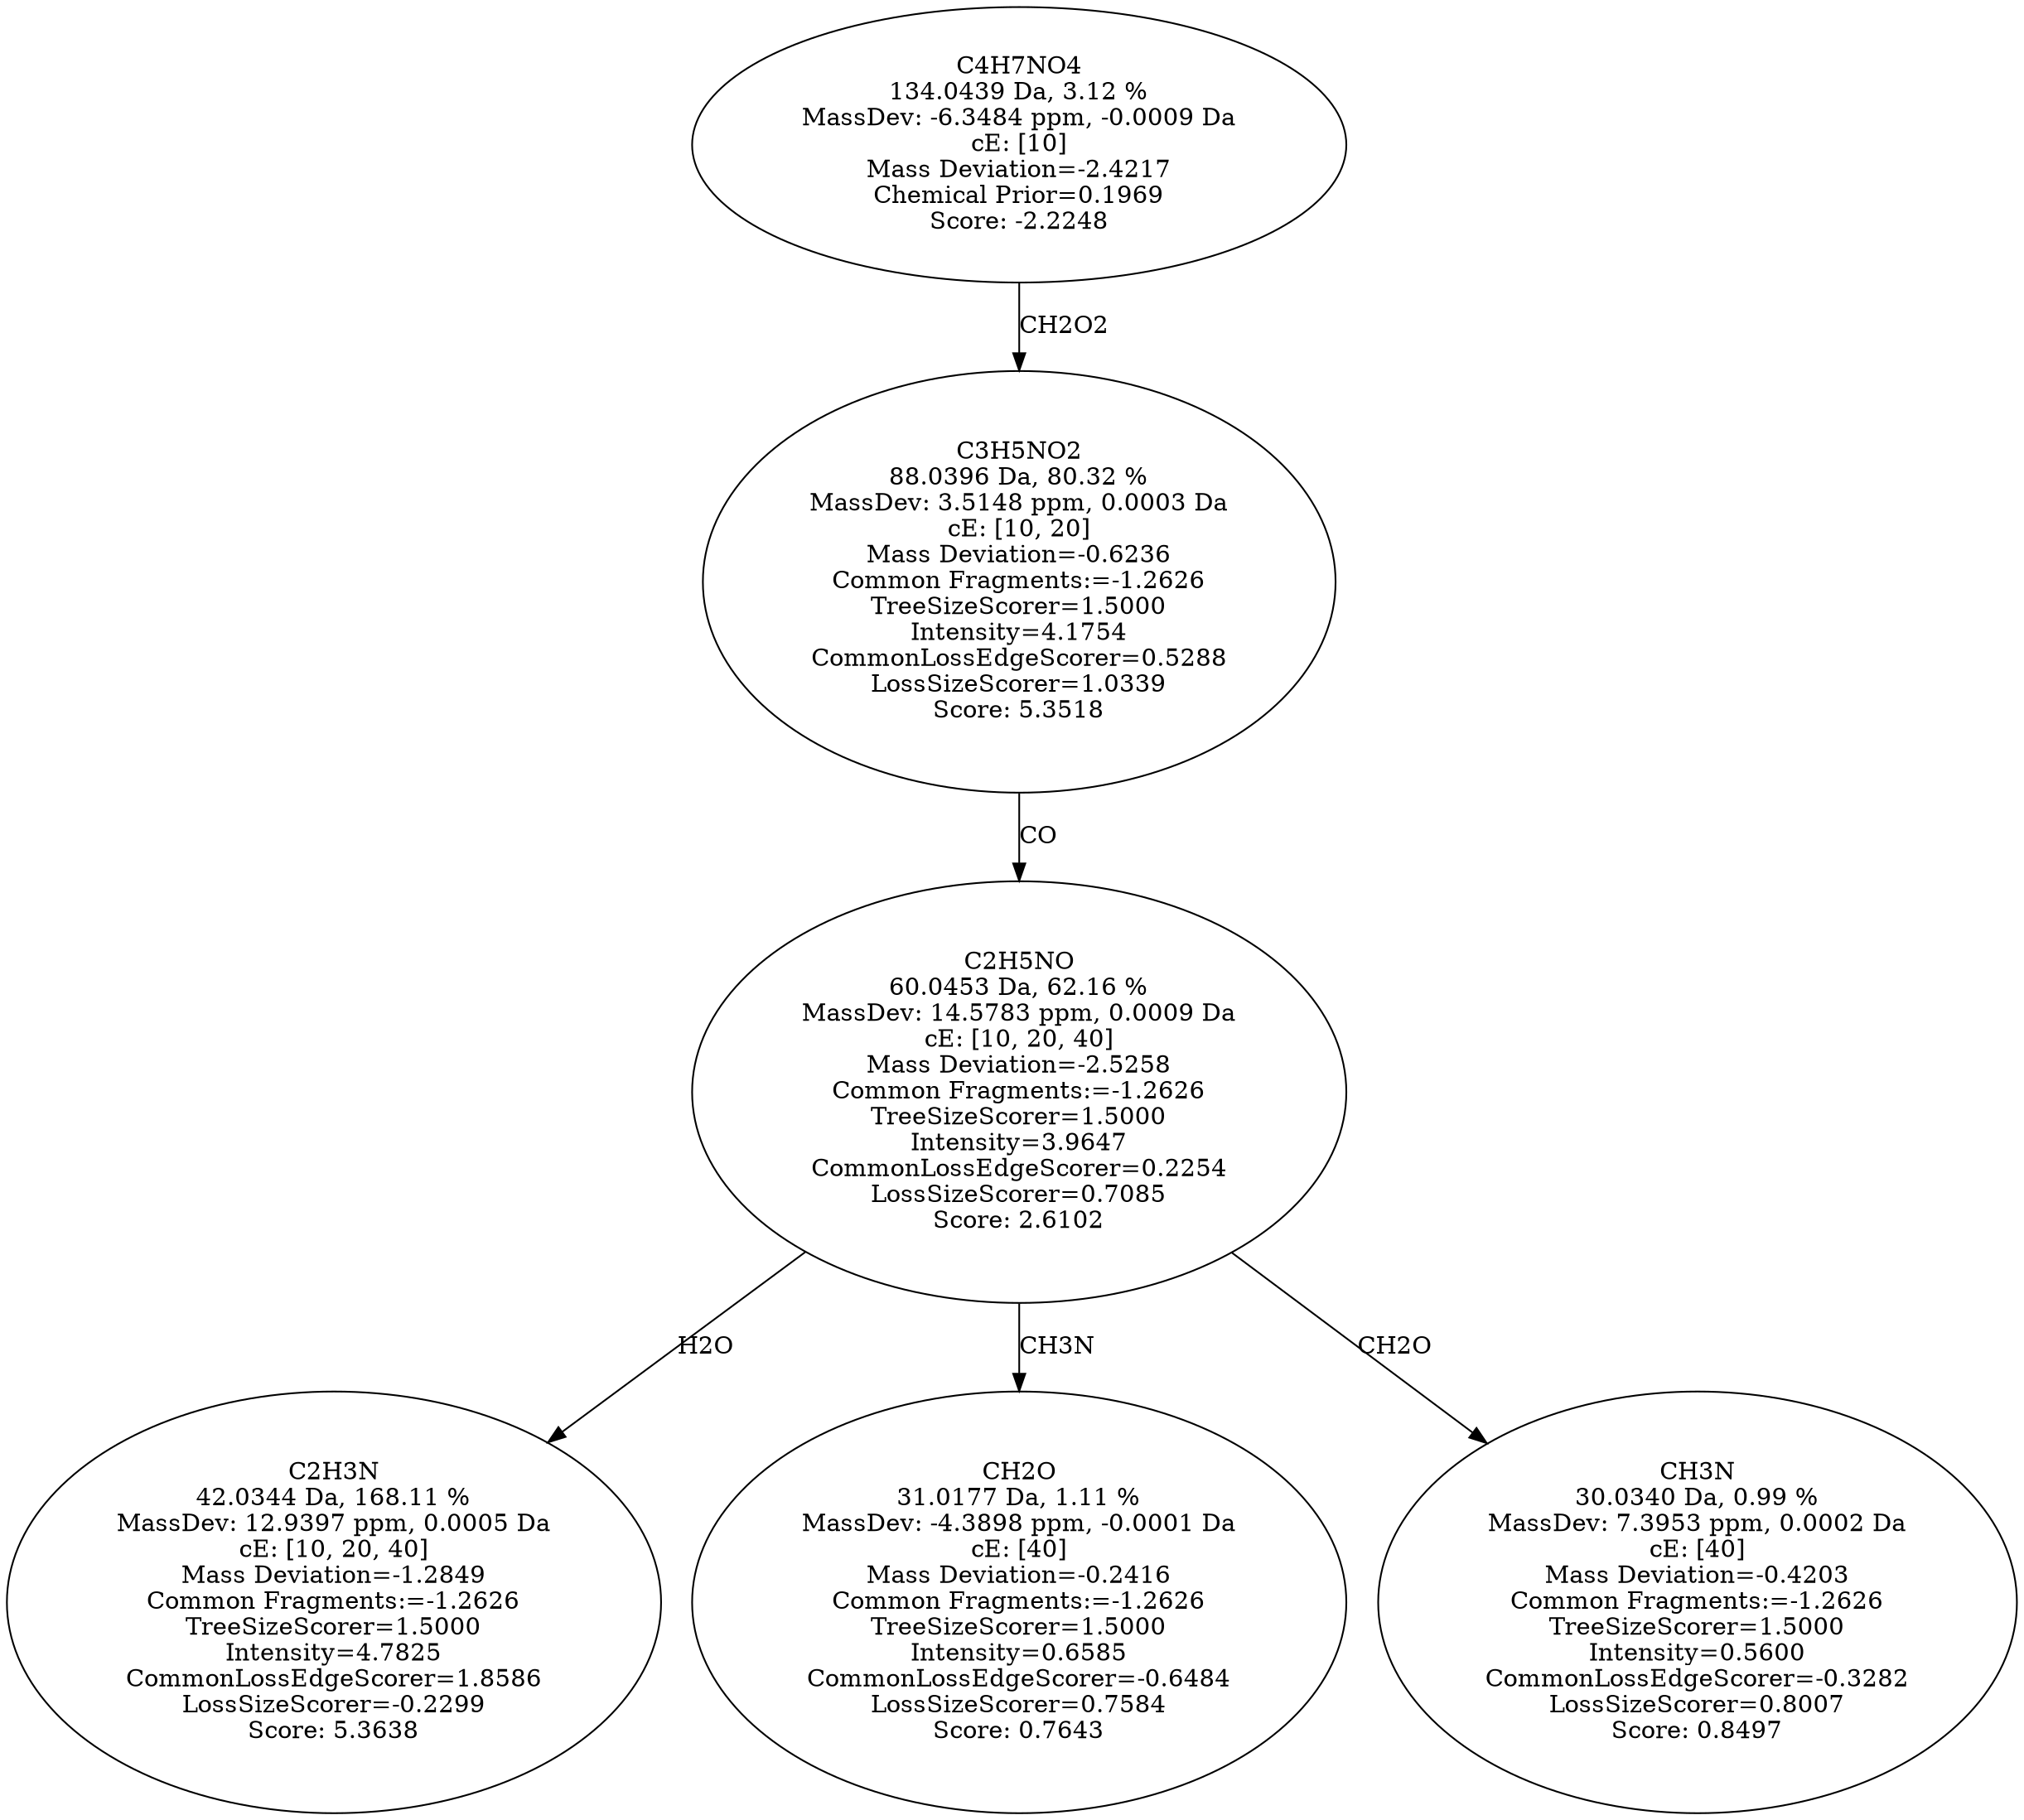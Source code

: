 strict digraph {
v1 [label="C2H3N\n42.0344 Da, 168.11 %\nMassDev: 12.9397 ppm, 0.0005 Da\ncE: [10, 20, 40]\nMass Deviation=-1.2849\nCommon Fragments:=-1.2626\nTreeSizeScorer=1.5000\nIntensity=4.7825\nCommonLossEdgeScorer=1.8586\nLossSizeScorer=-0.2299\nScore: 5.3638"];
v2 [label="CH2O\n31.0177 Da, 1.11 %\nMassDev: -4.3898 ppm, -0.0001 Da\ncE: [40]\nMass Deviation=-0.2416\nCommon Fragments:=-1.2626\nTreeSizeScorer=1.5000\nIntensity=0.6585\nCommonLossEdgeScorer=-0.6484\nLossSizeScorer=0.7584\nScore: 0.7643"];
v3 [label="CH3N\n30.0340 Da, 0.99 %\nMassDev: 7.3953 ppm, 0.0002 Da\ncE: [40]\nMass Deviation=-0.4203\nCommon Fragments:=-1.2626\nTreeSizeScorer=1.5000\nIntensity=0.5600\nCommonLossEdgeScorer=-0.3282\nLossSizeScorer=0.8007\nScore: 0.8497"];
v4 [label="C2H5NO\n60.0453 Da, 62.16 %\nMassDev: 14.5783 ppm, 0.0009 Da\ncE: [10, 20, 40]\nMass Deviation=-2.5258\nCommon Fragments:=-1.2626\nTreeSizeScorer=1.5000\nIntensity=3.9647\nCommonLossEdgeScorer=0.2254\nLossSizeScorer=0.7085\nScore: 2.6102"];
v5 [label="C3H5NO2\n88.0396 Da, 80.32 %\nMassDev: 3.5148 ppm, 0.0003 Da\ncE: [10, 20]\nMass Deviation=-0.6236\nCommon Fragments:=-1.2626\nTreeSizeScorer=1.5000\nIntensity=4.1754\nCommonLossEdgeScorer=0.5288\nLossSizeScorer=1.0339\nScore: 5.3518"];
v6 [label="C4H7NO4\n134.0439 Da, 3.12 %\nMassDev: -6.3484 ppm, -0.0009 Da\ncE: [10]\nMass Deviation=-2.4217\nChemical Prior=0.1969\nScore: -2.2248"];
v4 -> v1 [label="H2O"];
v4 -> v2 [label="CH3N"];
v4 -> v3 [label="CH2O"];
v5 -> v4 [label="CO"];
v6 -> v5 [label="CH2O2"];
}